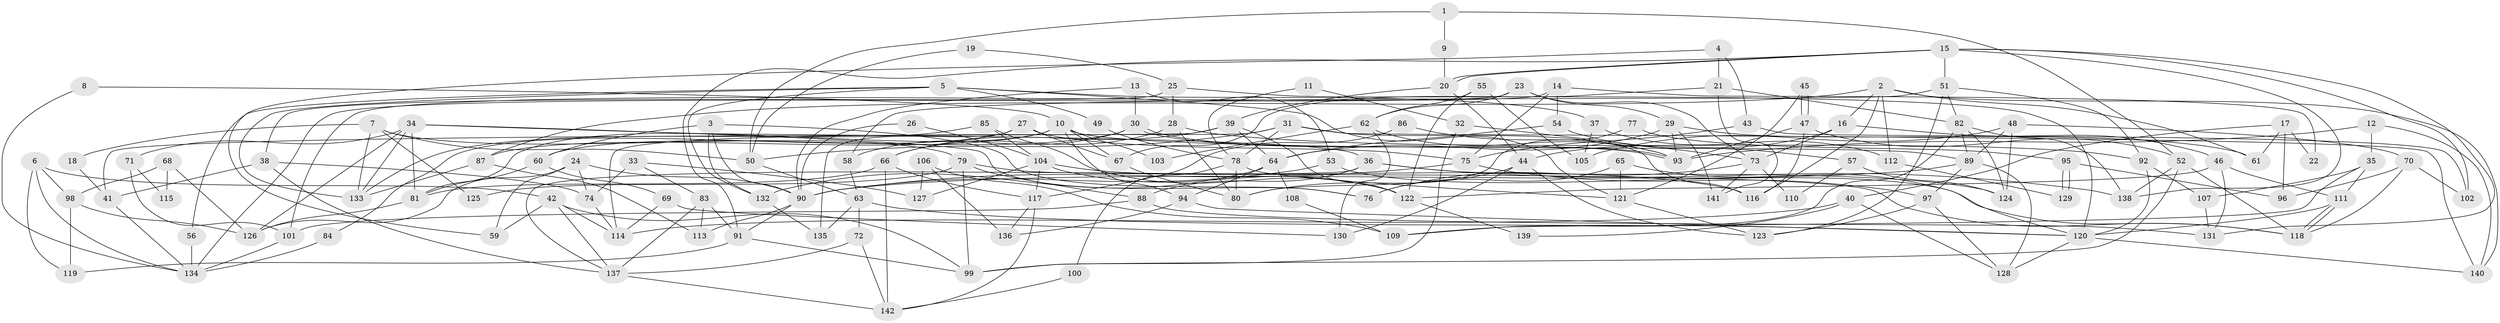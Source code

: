 // coarse degree distribution, {3: 0.10526315789473684, 5: 0.14035087719298245, 4: 0.15789473684210525, 8: 0.14035087719298245, 11: 0.05263157894736842, 6: 0.15789473684210525, 7: 0.15789473684210525, 2: 0.017543859649122806, 12: 0.017543859649122806, 10: 0.05263157894736842}
// Generated by graph-tools (version 1.1) at 2025/37/03/04/25 23:37:15]
// undirected, 142 vertices, 284 edges
graph export_dot {
  node [color=gray90,style=filled];
  1;
  2;
  3;
  4;
  5;
  6;
  7;
  8;
  9;
  10;
  11;
  12;
  13;
  14;
  15;
  16;
  17;
  18;
  19;
  20;
  21;
  22;
  23;
  24;
  25;
  26;
  27;
  28;
  29;
  30;
  31;
  32;
  33;
  34;
  35;
  36;
  37;
  38;
  39;
  40;
  41;
  42;
  43;
  44;
  45;
  46;
  47;
  48;
  49;
  50;
  51;
  52;
  53;
  54;
  55;
  56;
  57;
  58;
  59;
  60;
  61;
  62;
  63;
  64;
  65;
  66;
  67;
  68;
  69;
  70;
  71;
  72;
  73;
  74;
  75;
  76;
  77;
  78;
  79;
  80;
  81;
  82;
  83;
  84;
  85;
  86;
  87;
  88;
  89;
  90;
  91;
  92;
  93;
  94;
  95;
  96;
  97;
  98;
  99;
  100;
  101;
  102;
  103;
  104;
  105;
  106;
  107;
  108;
  109;
  110;
  111;
  112;
  113;
  114;
  115;
  116;
  117;
  118;
  119;
  120;
  121;
  122;
  123;
  124;
  125;
  126;
  127;
  128;
  129;
  130;
  131;
  132;
  133;
  134;
  135;
  136;
  137;
  138;
  139;
  140;
  141;
  142;
  1 -- 52;
  1 -- 50;
  1 -- 9;
  2 -- 116;
  2 -- 87;
  2 -- 16;
  2 -- 61;
  2 -- 112;
  2 -- 140;
  3 -- 76;
  3 -- 90;
  3 -- 60;
  3 -- 132;
  4 -- 59;
  4 -- 21;
  4 -- 43;
  5 -- 133;
  5 -- 132;
  5 -- 37;
  5 -- 49;
  5 -- 56;
  5 -- 121;
  6 -- 134;
  6 -- 98;
  6 -- 42;
  6 -- 119;
  7 -- 79;
  7 -- 50;
  7 -- 18;
  7 -- 125;
  7 -- 133;
  8 -- 134;
  8 -- 10;
  9 -- 20;
  10 -- 89;
  10 -- 81;
  10 -- 67;
  10 -- 87;
  10 -- 94;
  10 -- 103;
  11 -- 32;
  11 -- 78;
  12 -- 140;
  12 -- 93;
  12 -- 35;
  13 -- 53;
  13 -- 30;
  13 -- 90;
  14 -- 101;
  14 -- 75;
  14 -- 22;
  14 -- 54;
  15 -- 20;
  15 -- 20;
  15 -- 51;
  15 -- 91;
  15 -- 102;
  15 -- 131;
  15 -- 138;
  16 -- 46;
  16 -- 44;
  16 -- 73;
  17 -- 40;
  17 -- 61;
  17 -- 22;
  17 -- 96;
  18 -- 41;
  19 -- 50;
  19 -- 25;
  20 -- 39;
  20 -- 44;
  21 -- 67;
  21 -- 82;
  21 -- 141;
  23 -- 73;
  23 -- 29;
  23 -- 62;
  23 -- 134;
  24 -- 126;
  24 -- 90;
  24 -- 59;
  24 -- 74;
  25 -- 38;
  25 -- 28;
  25 -- 120;
  26 -- 104;
  26 -- 90;
  27 -- 67;
  27 -- 135;
  27 -- 75;
  27 -- 84;
  28 -- 66;
  28 -- 92;
  28 -- 80;
  29 -- 141;
  29 -- 93;
  29 -- 61;
  29 -- 64;
  30 -- 93;
  30 -- 93;
  30 -- 60;
  30 -- 58;
  31 -- 140;
  31 -- 116;
  31 -- 50;
  31 -- 78;
  31 -- 114;
  32 -- 73;
  32 -- 99;
  33 -- 83;
  33 -- 74;
  33 -- 127;
  34 -- 36;
  34 -- 133;
  34 -- 71;
  34 -- 76;
  34 -- 81;
  34 -- 126;
  35 -- 111;
  35 -- 107;
  35 -- 109;
  36 -- 124;
  36 -- 88;
  36 -- 137;
  36 -- 138;
  37 -- 105;
  37 -- 112;
  38 -- 137;
  38 -- 74;
  38 -- 41;
  39 -- 66;
  39 -- 122;
  39 -- 41;
  39 -- 64;
  40 -- 114;
  40 -- 128;
  40 -- 139;
  41 -- 134;
  42 -- 137;
  42 -- 59;
  42 -- 99;
  42 -- 114;
  43 -- 75;
  43 -- 102;
  44 -- 80;
  44 -- 123;
  44 -- 130;
  45 -- 47;
  45 -- 47;
  45 -- 121;
  46 -- 131;
  46 -- 111;
  46 -- 122;
  47 -- 52;
  47 -- 93;
  47 -- 116;
  48 -- 70;
  48 -- 89;
  48 -- 105;
  48 -- 124;
  49 -- 78;
  50 -- 63;
  51 -- 123;
  51 -- 82;
  51 -- 58;
  51 -- 92;
  52 -- 99;
  52 -- 138;
  52 -- 118;
  53 -- 90;
  53 -- 118;
  54 -- 64;
  54 -- 57;
  55 -- 122;
  55 -- 62;
  55 -- 105;
  56 -- 134;
  57 -- 124;
  57 -- 110;
  58 -- 63;
  60 -- 69;
  60 -- 81;
  62 -- 93;
  62 -- 103;
  62 -- 130;
  63 -- 120;
  63 -- 72;
  63 -- 135;
  64 -- 94;
  64 -- 108;
  64 -- 132;
  65 -- 120;
  65 -- 121;
  65 -- 76;
  66 -- 117;
  66 -- 81;
  66 -- 142;
  67 -- 80;
  68 -- 98;
  68 -- 126;
  68 -- 115;
  69 -- 130;
  69 -- 114;
  70 -- 102;
  70 -- 118;
  70 -- 96;
  71 -- 101;
  71 -- 115;
  72 -- 137;
  72 -- 142;
  73 -- 76;
  73 -- 110;
  73 -- 141;
  74 -- 114;
  75 -- 90;
  75 -- 97;
  77 -- 80;
  77 -- 95;
  78 -- 80;
  78 -- 100;
  78 -- 121;
  79 -- 99;
  79 -- 118;
  79 -- 88;
  79 -- 125;
  81 -- 126;
  82 -- 138;
  82 -- 89;
  82 -- 109;
  82 -- 124;
  83 -- 137;
  83 -- 91;
  83 -- 113;
  84 -- 134;
  85 -- 133;
  85 -- 104;
  85 -- 122;
  86 -- 117;
  86 -- 93;
  87 -- 113;
  87 -- 133;
  88 -- 131;
  88 -- 101;
  89 -- 128;
  89 -- 97;
  89 -- 90;
  90 -- 91;
  90 -- 113;
  91 -- 99;
  91 -- 119;
  92 -- 120;
  92 -- 107;
  94 -- 120;
  94 -- 136;
  95 -- 96;
  95 -- 129;
  95 -- 129;
  97 -- 123;
  97 -- 128;
  98 -- 126;
  98 -- 119;
  100 -- 142;
  101 -- 134;
  104 -- 127;
  104 -- 122;
  104 -- 116;
  104 -- 117;
  106 -- 136;
  106 -- 109;
  106 -- 127;
  107 -- 131;
  108 -- 109;
  111 -- 118;
  111 -- 118;
  111 -- 120;
  112 -- 129;
  117 -- 142;
  117 -- 136;
  120 -- 128;
  120 -- 140;
  121 -- 123;
  122 -- 139;
  132 -- 135;
  137 -- 142;
}
